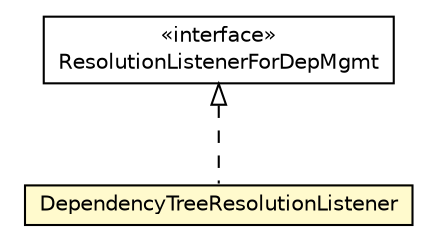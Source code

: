 #!/usr/local/bin/dot
#
# Class diagram 
# Generated by UMLGraph version R5_6-24-gf6e263 (http://www.umlgraph.org/)
#

digraph G {
	edge [fontname="Helvetica",fontsize=10,labelfontname="Helvetica",labelfontsize=10];
	node [fontname="Helvetica",fontsize=10,shape=plaintext];
	nodesep=0.25;
	ranksep=0.5;
	// org.universAAL.maven.treebuilder.DependencyTreeResolutionListener
	c1791 [label=<<table title="org.universAAL.maven.treebuilder.DependencyTreeResolutionListener" border="0" cellborder="1" cellspacing="0" cellpadding="2" port="p" bgcolor="lemonChiffon" href="./DependencyTreeResolutionListener.html">
		<tr><td><table border="0" cellspacing="0" cellpadding="1">
<tr><td align="center" balign="center"> DependencyTreeResolutionListener </td></tr>
		</table></td></tr>
		</table>>, URL="./DependencyTreeResolutionListener.html", fontname="Helvetica", fontcolor="black", fontsize=10.0];
	//org.universAAL.maven.treebuilder.DependencyTreeResolutionListener implements org.apache.maven.artifact.resolver.ResolutionListenerForDepMgmt
	c1809:p -> c1791:p [dir=back,arrowtail=empty,style=dashed];
	// org.apache.maven.artifact.resolver.ResolutionListenerForDepMgmt
	c1809 [label=<<table title="org.apache.maven.artifact.resolver.ResolutionListenerForDepMgmt" border="0" cellborder="1" cellspacing="0" cellpadding="2" port="p" href="http://java.sun.com/j2se/1.4.2/docs/api/org/apache/maven/artifact/resolver/ResolutionListenerForDepMgmt.html">
		<tr><td><table border="0" cellspacing="0" cellpadding="1">
<tr><td align="center" balign="center"> &#171;interface&#187; </td></tr>
<tr><td align="center" balign="center"> ResolutionListenerForDepMgmt </td></tr>
		</table></td></tr>
		</table>>, URL="http://java.sun.com/j2se/1.4.2/docs/api/org/apache/maven/artifact/resolver/ResolutionListenerForDepMgmt.html", fontname="Helvetica", fontcolor="black", fontsize=10.0];
}

